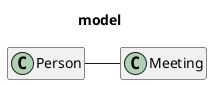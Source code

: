 @startuml model
title "model"
class Meeting{

}
class Person{

}
Person - Meeting 
hide empty members
@enduml
